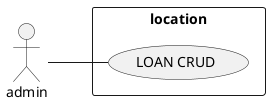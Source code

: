 @startuml location(sprint 1)
left to right direction
actor "admin" as ad
rectangle location {
  usecase "LOAN CRUD" as UC1
}
ad -- UC1

@enduml